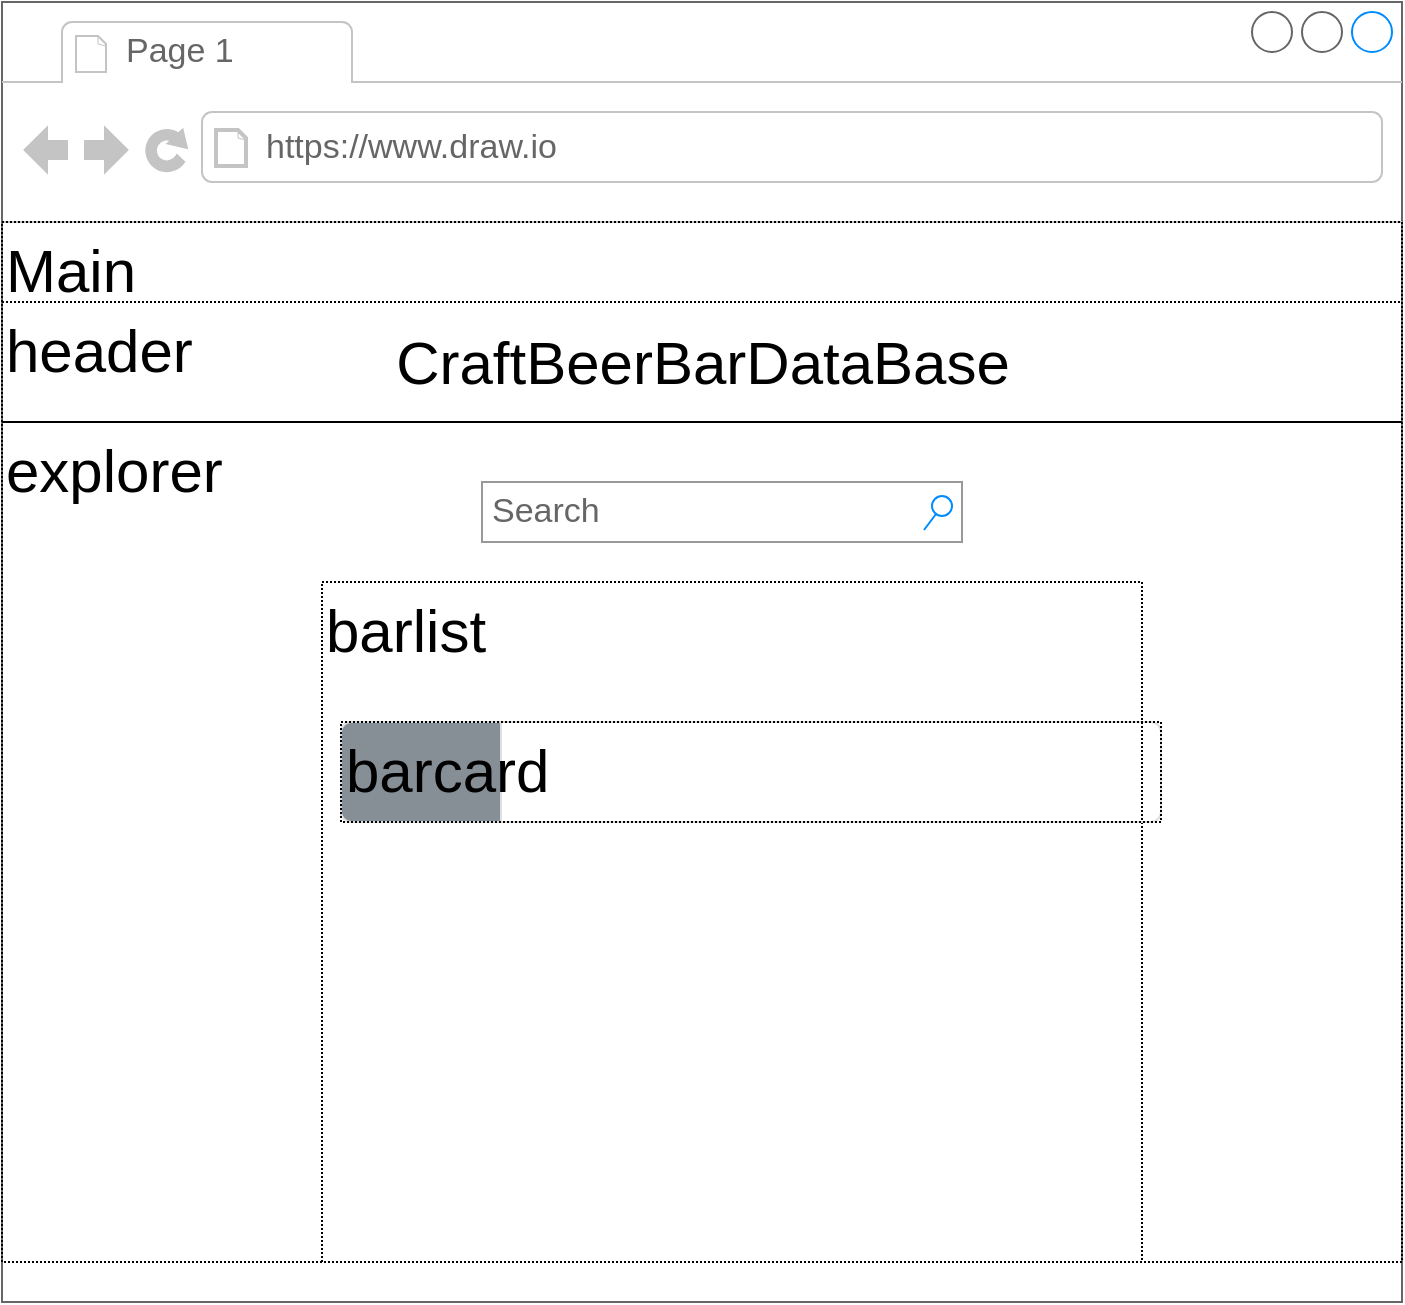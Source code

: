 <mxfile>
    <diagram id="Yb95mZX2bdTmt7bUCifC" name="ページ1">
        <mxGraphModel dx="721" dy="656" grid="1" gridSize="10" guides="1" tooltips="1" connect="1" arrows="1" fold="1" page="1" pageScale="1" pageWidth="827" pageHeight="1169" math="0" shadow="0">
            <root>
                <mxCell id="0"/>
                <mxCell id="1" parent="0"/>
                <mxCell id="2" value="" style="strokeWidth=1;shadow=0;dashed=0;align=center;html=1;shape=mxgraph.mockup.containers.browserWindow;rSize=0;strokeColor=#666666;strokeColor2=#008cff;strokeColor3=#c4c4c4;mainText=,;recursiveResize=0;" vertex="1" parent="1">
                    <mxGeometry x="30" y="20" width="700" height="650" as="geometry"/>
                </mxCell>
                <mxCell id="7" value="Main" style="rounded=0;whiteSpace=wrap;fontSize=30;dashed=1;dashPattern=1 1;fillColor=none;align=left;verticalAlign=top;" vertex="1" parent="2">
                    <mxGeometry y="110" width="700" height="520" as="geometry"/>
                </mxCell>
                <mxCell id="8" value="explorer" style="rounded=0;whiteSpace=wrap;html=1;fontSize=30;dashed=1;dashPattern=1 1;fillColor=none;align=left;fontStyle=0;verticalAlign=top;" vertex="1" parent="2">
                    <mxGeometry y="210" width="700" height="420" as="geometry"/>
                </mxCell>
                <mxCell id="3" value="Page 1" style="strokeWidth=1;shadow=0;dashed=0;align=center;html=1;shape=mxgraph.mockup.containers.anchor;fontSize=17;fontColor=#666666;align=left;" vertex="1" parent="2">
                    <mxGeometry x="60" y="12" width="110" height="26" as="geometry"/>
                </mxCell>
                <mxCell id="4" value="https://www.draw.io" style="strokeWidth=1;shadow=0;dashed=0;align=center;html=1;shape=mxgraph.mockup.containers.anchor;rSize=0;fontSize=17;fontColor=#666666;align=left;" vertex="1" parent="2">
                    <mxGeometry x="130" y="60" width="250" height="26" as="geometry"/>
                </mxCell>
                <mxCell id="5" value="CraftBeerBarDataBase" style="text;html=1;resizable=0;autosize=1;align=center;verticalAlign=middle;points=[];fillColor=none;strokeColor=none;rounded=0;fontSize=30;" vertex="1" parent="2">
                    <mxGeometry x="190" y="160" width="320" height="40" as="geometry"/>
                </mxCell>
                <mxCell id="6" value="Search" style="strokeWidth=1;shadow=0;dashed=0;align=center;html=1;shape=mxgraph.mockup.forms.searchBox;strokeColor=#999999;mainText=;strokeColor2=#008cff;fontColor=#666666;fontSize=17;align=left;spacingLeft=3;" vertex="1" parent="2">
                    <mxGeometry x="240" y="240" width="240" height="30" as="geometry"/>
                </mxCell>
                <mxCell id="9" value="header" style="rounded=0;whiteSpace=wrap;html=1;fontSize=30;dashed=1;dashPattern=1 1;fillColor=none;align=left;fontStyle=0;verticalAlign=top;" vertex="1" parent="2">
                    <mxGeometry y="150" width="700" height="60" as="geometry"/>
                </mxCell>
                <mxCell id="10" value="barlist" style="rounded=0;whiteSpace=wrap;html=1;fontSize=30;dashed=1;dashPattern=1 1;fillColor=none;align=left;fontStyle=0;verticalAlign=top;" vertex="1" parent="1">
                    <mxGeometry x="190" y="310" width="410" height="340" as="geometry"/>
                </mxCell>
                <mxCell id="11" value="" style="html=1;shadow=0;dashed=0;shape=mxgraph.bootstrap.rrect;rSize=5;strokeColor=#DFDFDF;html=1;whiteSpace=wrap;fillColor=none;fontColor=#000000;verticalAlign=top;align=left;spacing=20;fontSize=14;spacingLeft=170;dashPattern=1 1;" vertex="1" parent="1">
                    <mxGeometry x="199.5" y="380" width="410" height="50" as="geometry"/>
                </mxCell>
                <mxCell id="12" value="" style="html=1;shadow=0;dashed=0;shape=mxgraph.bootstrap.leftButton;rSize=5;perimeter=none;whiteSpace=wrap;fillColor=#868E96;strokeColor=#DFDFDF;fontColor=#DEE2E6;resizeWidth=1;fontSize=18;dashPattern=1 1;" vertex="1" parent="11">
                    <mxGeometry width="80" height="50" relative="1" as="geometry"/>
                </mxCell>
                <mxCell id="13" value="barcard" style="rounded=0;whiteSpace=wrap;html=1;fontSize=30;dashed=1;dashPattern=1 1;fillColor=none;align=left;fontStyle=0;verticalAlign=top;" vertex="1" parent="11">
                    <mxGeometry width="410" height="50" as="geometry"/>
                </mxCell>
            </root>
        </mxGraphModel>
    </diagram>
</mxfile>